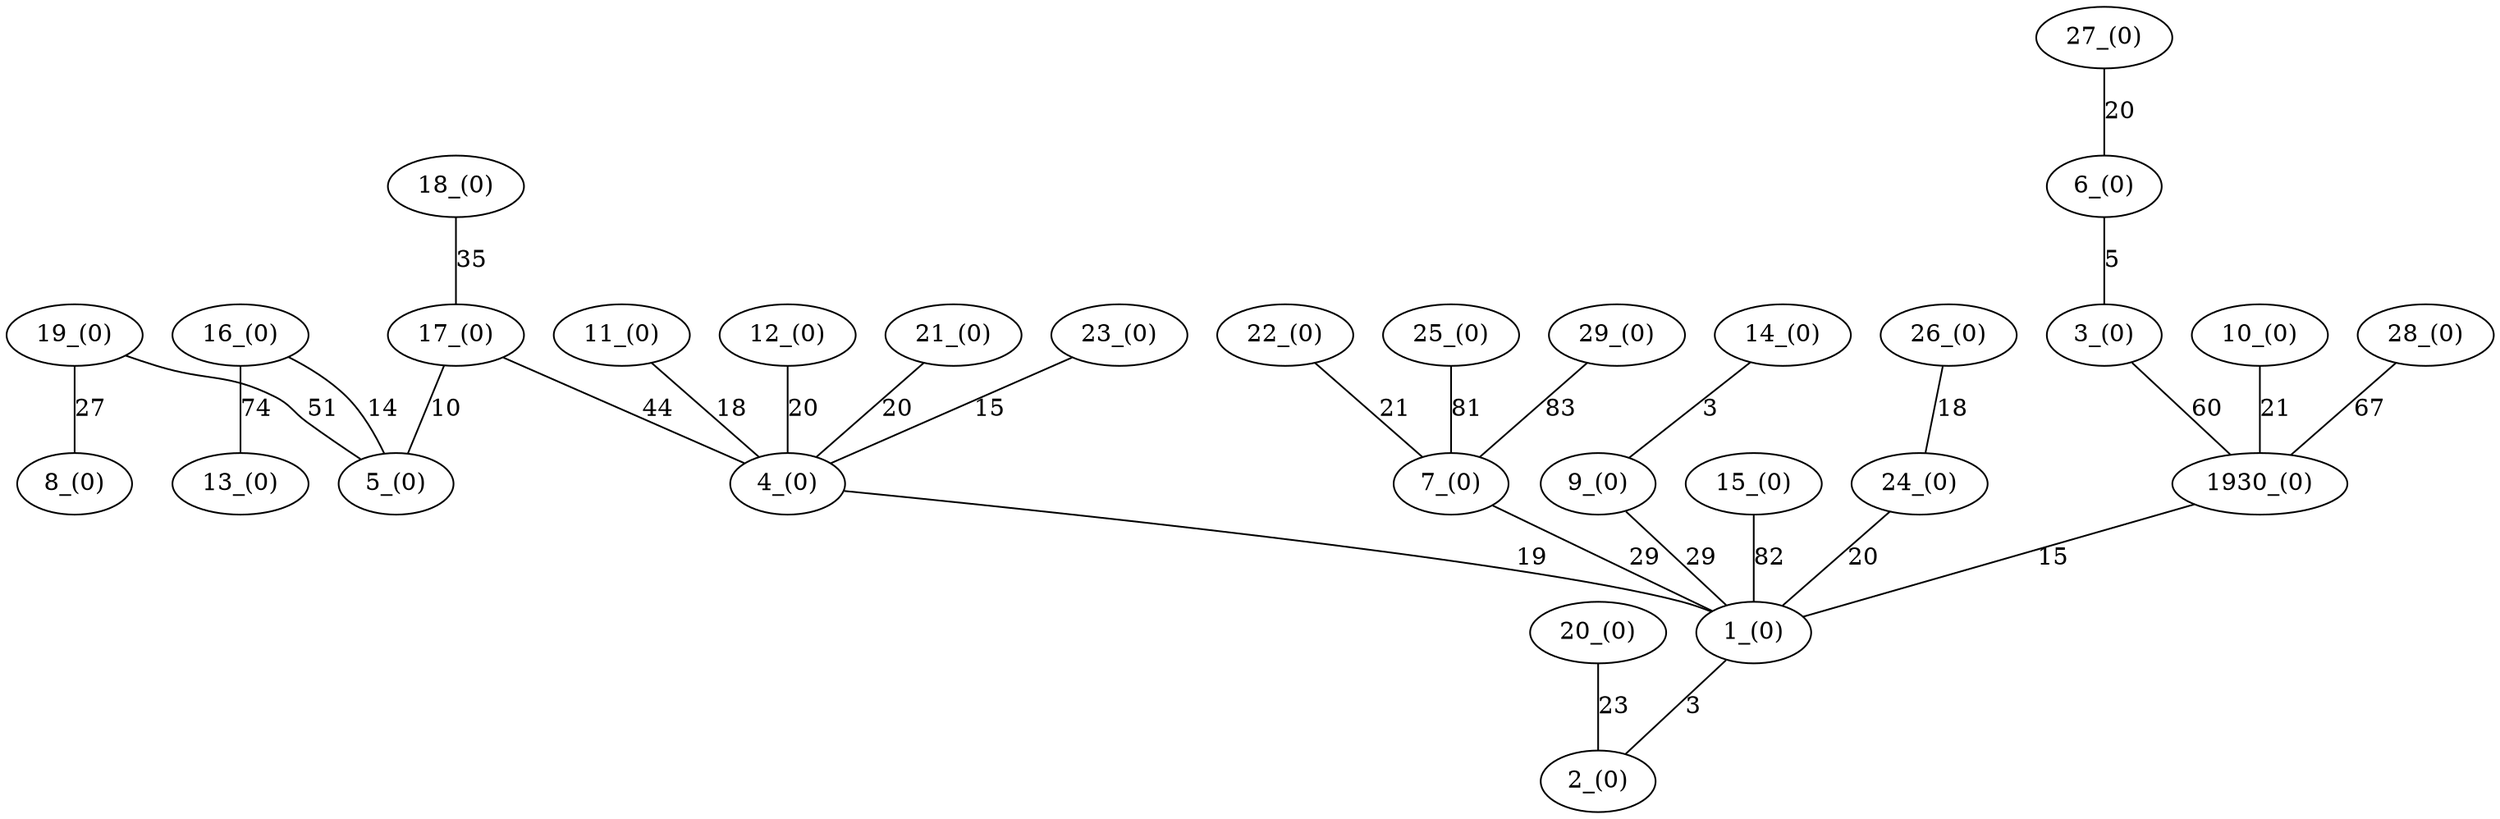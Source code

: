 graph {
    "1930_(0)" [kruskal=29,weight=0,]
    "1_(0)" [kruskal=29,weight=0,]
    "2_(0)" [kruskal=29,weight=0,]
    "3_(0)" [kruskal=29,weight=0,]
    "4_(0)" [kruskal=29,weight=0,]
    "5_(0)" [kruskal=29,weight=0,]
    "6_(0)" [kruskal=29,weight=0,]
    "7_(0)" [kruskal=29,weight=0,]
    "8_(0)" [kruskal=29,weight=0,]
    "9_(0)" [kruskal=29,weight=0,]
    "10_(0)" [kruskal=29,weight=0,]
    "11_(0)" [kruskal=29,weight=0,]
    "12_(0)" [kruskal=29,weight=0,]
    "13_(0)" [kruskal=29,weight=0,]
    "14_(0)" [kruskal=29,weight=0,]
    "15_(0)" [kruskal=29,weight=0,]
    "16_(0)" [kruskal=29,weight=0,]
    "17_(0)" [kruskal=29,weight=0,]
    "18_(0)" [kruskal=29,weight=0,]
    "19_(0)" [kruskal=29,weight=0,]
    "20_(0)" [kruskal=29,weight=0,]
    "21_(0)" [kruskal=29,weight=0,]
    "22_(0)" [kruskal=29,weight=0,]
    "23_(0)" [kruskal=29,weight=0,]
    "24_(0)" [kruskal=29,weight=0,]
    "25_(0)" [kruskal=29,weight=0,]
    "26_(0)" [kruskal=29,weight=0,]
    "27_(0)" [kruskal=29,weight=0,]
    "28_(0)" [kruskal=29,weight=0,]
    "29_(0)" [kruskal=29,weight=0,]
    "1_(0)" -- "2_(0)" [label=3, weight=3]
    "14_(0)" -- "9_(0)" [label=3, weight=3]
    "6_(0)" -- "3_(0)" [label=5, weight=5]
    "17_(0)" -- "5_(0)" [label=10, weight=10]
    "16_(0)" -- "5_(0)" [label=14, weight=14]
    "1930_(0)" -- "1_(0)" [label=15, weight=15]
    "23_(0)" -- "4_(0)" [label=15, weight=15]
    "11_(0)" -- "4_(0)" [label=18, weight=18]
    "26_(0)" -- "24_(0)" [label=18, weight=18]
    "4_(0)" -- "1_(0)" [label=19, weight=19]
    "12_(0)" -- "4_(0)" [label=20, weight=20]
    "21_(0)" -- "4_(0)" [label=20, weight=20]
    "24_(0)" -- "1_(0)" [label=20, weight=20]
    "27_(0)" -- "6_(0)" [label=20, weight=20]
    "10_(0)" -- "1930_(0)" [label=21, weight=21]
    "22_(0)" -- "7_(0)" [label=21, weight=21]
    "20_(0)" -- "2_(0)" [label=23, weight=23]
    "19_(0)" -- "8_(0)" [label=27, weight=27]
    "7_(0)" -- "1_(0)" [label=29, weight=29]
    "9_(0)" -- "1_(0)" [label=29, weight=29]
    "18_(0)" -- "17_(0)" [label=35, weight=35]
    "17_(0)" -- "4_(0)" [label=44, weight=44]
    "19_(0)" -- "5_(0)" [label=51, weight=51]
    "3_(0)" -- "1930_(0)" [label=60, weight=60]
    "28_(0)" -- "1930_(0)" [label=67, weight=67]
    "16_(0)" -- "13_(0)" [label=74, weight=74]
    "25_(0)" -- "7_(0)" [label=81, weight=81]
    "15_(0)" -- "1_(0)" [label=82, weight=82]
    "29_(0)" -- "7_(0)" [label=83, weight=83]
}
